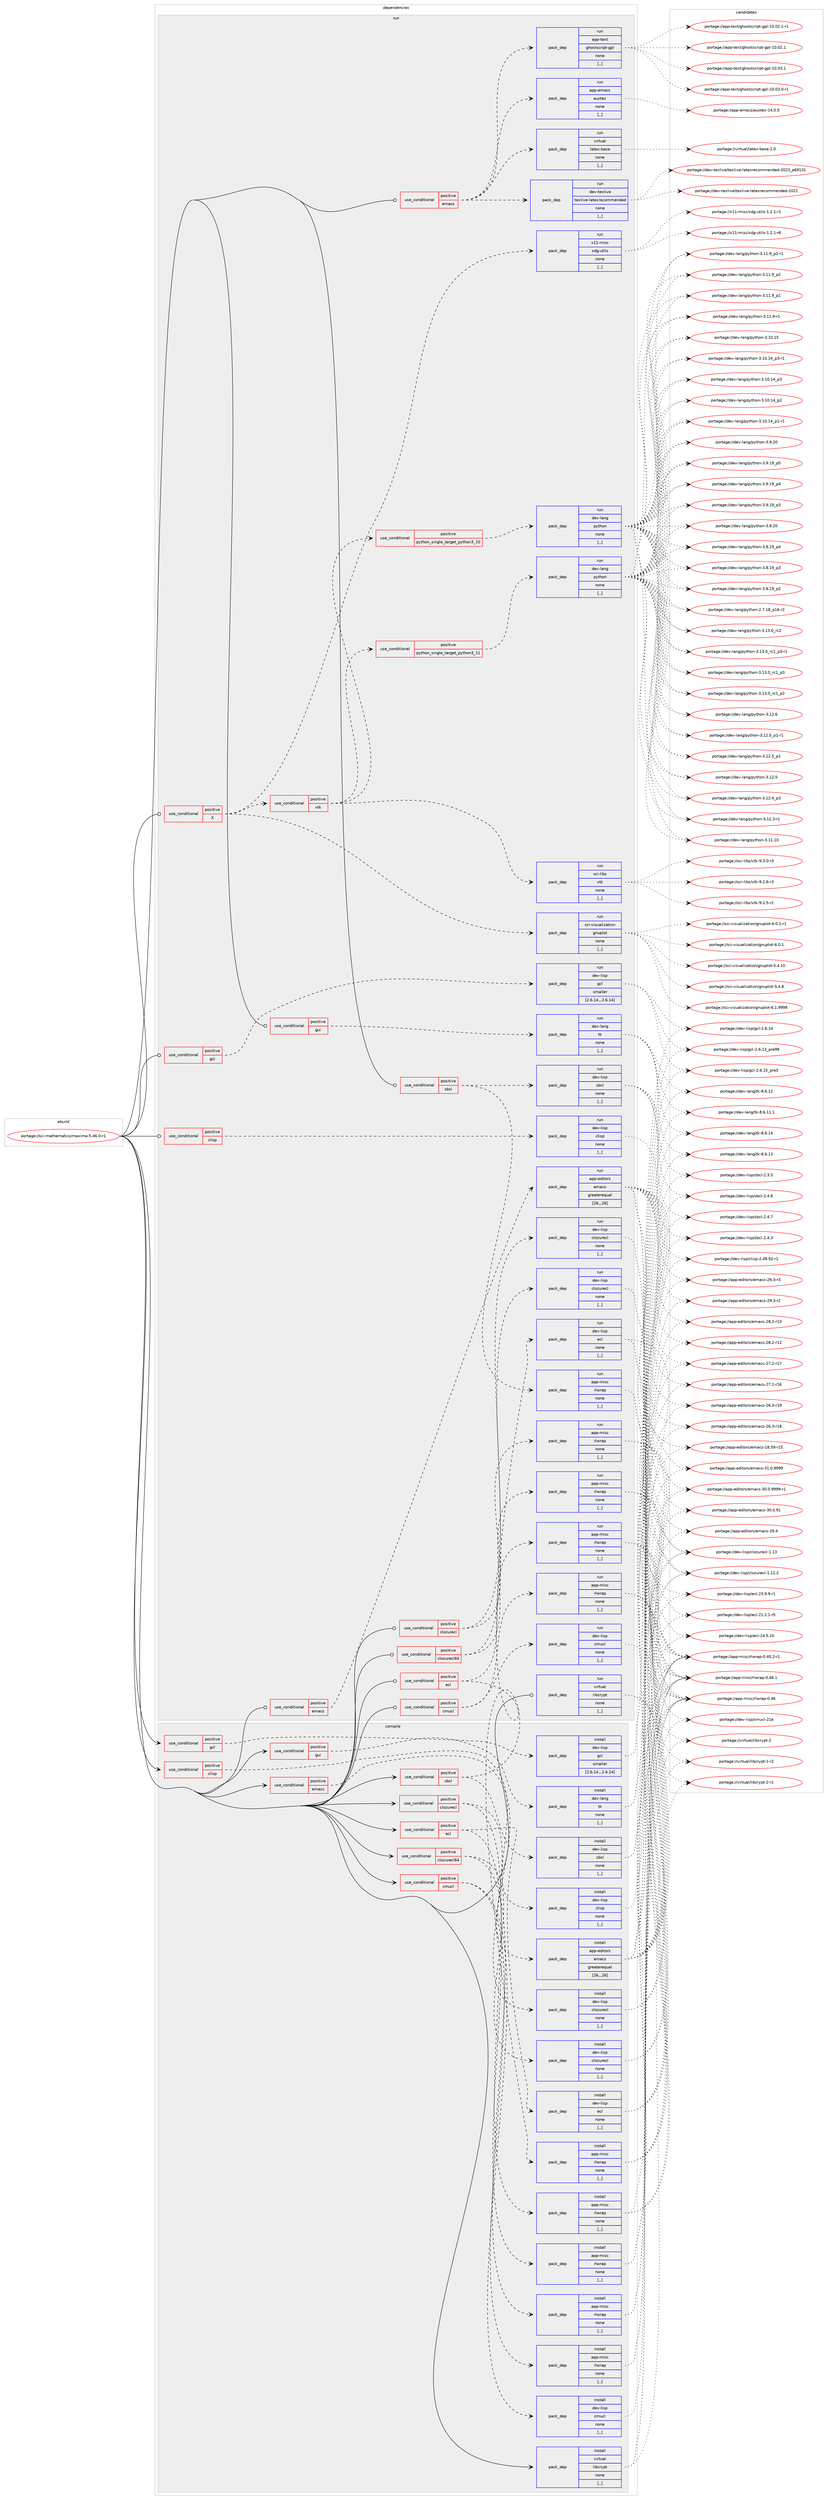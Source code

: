 digraph prolog {

# *************
# Graph options
# *************

newrank=true;
concentrate=true;
compound=true;
graph [rankdir=LR,fontname=Helvetica,fontsize=10,ranksep=1.5];#, ranksep=2.5, nodesep=0.2];
edge  [arrowhead=vee];
node  [fontname=Helvetica,fontsize=10];

# **********
# The ebuild
# **********

subgraph cluster_leftcol {
color=gray;
label=<<i>ebuild</i>>;
id [label="portage://sci-mathematics/maxima-5.46.0-r1", color=red, width=4, href="../sci-mathematics/maxima-5.46.0-r1.svg"];
}

# ****************
# The dependencies
# ****************

subgraph cluster_midcol {
color=gray;
label=<<i>dependencies</i>>;
subgraph cluster_compile {
fillcolor="#eeeeee";
style=filled;
label=<<i>compile</i>>;
subgraph cond242013 {
dependency918105 [label=<<TABLE BORDER="0" CELLBORDER="1" CELLSPACING="0" CELLPADDING="4"><TR><TD ROWSPAN="3" CELLPADDING="10">use_conditional</TD></TR><TR><TD>positive</TD></TR><TR><TD>clisp</TD></TR></TABLE>>, shape=none, color=red];
subgraph pack669462 {
dependency918106 [label=<<TABLE BORDER="0" CELLBORDER="1" CELLSPACING="0" CELLPADDING="4" WIDTH="220"><TR><TD ROWSPAN="6" CELLPADDING="30">pack_dep</TD></TR><TR><TD WIDTH="110">install</TD></TR><TR><TD>dev-lisp</TD></TR><TR><TD>clisp</TD></TR><TR><TD>none</TD></TR><TR><TD>[,,]</TD></TR></TABLE>>, shape=none, color=blue];
}
dependency918105:e -> dependency918106:w [weight=20,style="dashed",arrowhead="vee"];
}
id:e -> dependency918105:w [weight=20,style="solid",arrowhead="vee"];
subgraph cond242014 {
dependency918107 [label=<<TABLE BORDER="0" CELLBORDER="1" CELLSPACING="0" CELLPADDING="4"><TR><TD ROWSPAN="3" CELLPADDING="10">use_conditional</TD></TR><TR><TD>positive</TD></TR><TR><TD>clozurecl</TD></TR></TABLE>>, shape=none, color=red];
subgraph pack669463 {
dependency918108 [label=<<TABLE BORDER="0" CELLBORDER="1" CELLSPACING="0" CELLPADDING="4" WIDTH="220"><TR><TD ROWSPAN="6" CELLPADDING="30">pack_dep</TD></TR><TR><TD WIDTH="110">install</TD></TR><TR><TD>dev-lisp</TD></TR><TR><TD>clozurecl</TD></TR><TR><TD>none</TD></TR><TR><TD>[,,]</TD></TR></TABLE>>, shape=none, color=blue];
}
dependency918107:e -> dependency918108:w [weight=20,style="dashed",arrowhead="vee"];
subgraph pack669464 {
dependency918109 [label=<<TABLE BORDER="0" CELLBORDER="1" CELLSPACING="0" CELLPADDING="4" WIDTH="220"><TR><TD ROWSPAN="6" CELLPADDING="30">pack_dep</TD></TR><TR><TD WIDTH="110">install</TD></TR><TR><TD>app-misc</TD></TR><TR><TD>rlwrap</TD></TR><TR><TD>none</TD></TR><TR><TD>[,,]</TD></TR></TABLE>>, shape=none, color=blue];
}
dependency918107:e -> dependency918109:w [weight=20,style="dashed",arrowhead="vee"];
}
id:e -> dependency918107:w [weight=20,style="solid",arrowhead="vee"];
subgraph cond242015 {
dependency918110 [label=<<TABLE BORDER="0" CELLBORDER="1" CELLSPACING="0" CELLPADDING="4"><TR><TD ROWSPAN="3" CELLPADDING="10">use_conditional</TD></TR><TR><TD>positive</TD></TR><TR><TD>clozurecl64</TD></TR></TABLE>>, shape=none, color=red];
subgraph pack669465 {
dependency918111 [label=<<TABLE BORDER="0" CELLBORDER="1" CELLSPACING="0" CELLPADDING="4" WIDTH="220"><TR><TD ROWSPAN="6" CELLPADDING="30">pack_dep</TD></TR><TR><TD WIDTH="110">install</TD></TR><TR><TD>dev-lisp</TD></TR><TR><TD>clozurecl</TD></TR><TR><TD>none</TD></TR><TR><TD>[,,]</TD></TR></TABLE>>, shape=none, color=blue];
}
dependency918110:e -> dependency918111:w [weight=20,style="dashed",arrowhead="vee"];
subgraph pack669466 {
dependency918112 [label=<<TABLE BORDER="0" CELLBORDER="1" CELLSPACING="0" CELLPADDING="4" WIDTH="220"><TR><TD ROWSPAN="6" CELLPADDING="30">pack_dep</TD></TR><TR><TD WIDTH="110">install</TD></TR><TR><TD>app-misc</TD></TR><TR><TD>rlwrap</TD></TR><TR><TD>none</TD></TR><TR><TD>[,,]</TD></TR></TABLE>>, shape=none, color=blue];
}
dependency918110:e -> dependency918112:w [weight=20,style="dashed",arrowhead="vee"];
}
id:e -> dependency918110:w [weight=20,style="solid",arrowhead="vee"];
subgraph cond242016 {
dependency918113 [label=<<TABLE BORDER="0" CELLBORDER="1" CELLSPACING="0" CELLPADDING="4"><TR><TD ROWSPAN="3" CELLPADDING="10">use_conditional</TD></TR><TR><TD>positive</TD></TR><TR><TD>cmucl</TD></TR></TABLE>>, shape=none, color=red];
subgraph pack669467 {
dependency918114 [label=<<TABLE BORDER="0" CELLBORDER="1" CELLSPACING="0" CELLPADDING="4" WIDTH="220"><TR><TD ROWSPAN="6" CELLPADDING="30">pack_dep</TD></TR><TR><TD WIDTH="110">install</TD></TR><TR><TD>dev-lisp</TD></TR><TR><TD>cmucl</TD></TR><TR><TD>none</TD></TR><TR><TD>[,,]</TD></TR></TABLE>>, shape=none, color=blue];
}
dependency918113:e -> dependency918114:w [weight=20,style="dashed",arrowhead="vee"];
subgraph pack669468 {
dependency918115 [label=<<TABLE BORDER="0" CELLBORDER="1" CELLSPACING="0" CELLPADDING="4" WIDTH="220"><TR><TD ROWSPAN="6" CELLPADDING="30">pack_dep</TD></TR><TR><TD WIDTH="110">install</TD></TR><TR><TD>app-misc</TD></TR><TR><TD>rlwrap</TD></TR><TR><TD>none</TD></TR><TR><TD>[,,]</TD></TR></TABLE>>, shape=none, color=blue];
}
dependency918113:e -> dependency918115:w [weight=20,style="dashed",arrowhead="vee"];
}
id:e -> dependency918113:w [weight=20,style="solid",arrowhead="vee"];
subgraph cond242017 {
dependency918116 [label=<<TABLE BORDER="0" CELLBORDER="1" CELLSPACING="0" CELLPADDING="4"><TR><TD ROWSPAN="3" CELLPADDING="10">use_conditional</TD></TR><TR><TD>positive</TD></TR><TR><TD>ecl</TD></TR></TABLE>>, shape=none, color=red];
subgraph pack669469 {
dependency918117 [label=<<TABLE BORDER="0" CELLBORDER="1" CELLSPACING="0" CELLPADDING="4" WIDTH="220"><TR><TD ROWSPAN="6" CELLPADDING="30">pack_dep</TD></TR><TR><TD WIDTH="110">install</TD></TR><TR><TD>dev-lisp</TD></TR><TR><TD>ecl</TD></TR><TR><TD>none</TD></TR><TR><TD>[,,]</TD></TR></TABLE>>, shape=none, color=blue];
}
dependency918116:e -> dependency918117:w [weight=20,style="dashed",arrowhead="vee"];
subgraph pack669470 {
dependency918118 [label=<<TABLE BORDER="0" CELLBORDER="1" CELLSPACING="0" CELLPADDING="4" WIDTH="220"><TR><TD ROWSPAN="6" CELLPADDING="30">pack_dep</TD></TR><TR><TD WIDTH="110">install</TD></TR><TR><TD>app-misc</TD></TR><TR><TD>rlwrap</TD></TR><TR><TD>none</TD></TR><TR><TD>[,,]</TD></TR></TABLE>>, shape=none, color=blue];
}
dependency918116:e -> dependency918118:w [weight=20,style="dashed",arrowhead="vee"];
}
id:e -> dependency918116:w [weight=20,style="solid",arrowhead="vee"];
subgraph cond242018 {
dependency918119 [label=<<TABLE BORDER="0" CELLBORDER="1" CELLSPACING="0" CELLPADDING="4"><TR><TD ROWSPAN="3" CELLPADDING="10">use_conditional</TD></TR><TR><TD>positive</TD></TR><TR><TD>emacs</TD></TR></TABLE>>, shape=none, color=red];
subgraph pack669471 {
dependency918120 [label=<<TABLE BORDER="0" CELLBORDER="1" CELLSPACING="0" CELLPADDING="4" WIDTH="220"><TR><TD ROWSPAN="6" CELLPADDING="30">pack_dep</TD></TR><TR><TD WIDTH="110">install</TD></TR><TR><TD>app-editors</TD></TR><TR><TD>emacs</TD></TR><TR><TD>greaterequal</TD></TR><TR><TD>[26,,,26]</TD></TR></TABLE>>, shape=none, color=blue];
}
dependency918119:e -> dependency918120:w [weight=20,style="dashed",arrowhead="vee"];
}
id:e -> dependency918119:w [weight=20,style="solid",arrowhead="vee"];
subgraph cond242019 {
dependency918121 [label=<<TABLE BORDER="0" CELLBORDER="1" CELLSPACING="0" CELLPADDING="4"><TR><TD ROWSPAN="3" CELLPADDING="10">use_conditional</TD></TR><TR><TD>positive</TD></TR><TR><TD>gcl</TD></TR></TABLE>>, shape=none, color=red];
subgraph pack669472 {
dependency918122 [label=<<TABLE BORDER="0" CELLBORDER="1" CELLSPACING="0" CELLPADDING="4" WIDTH="220"><TR><TD ROWSPAN="6" CELLPADDING="30">pack_dep</TD></TR><TR><TD WIDTH="110">install</TD></TR><TR><TD>dev-lisp</TD></TR><TR><TD>gcl</TD></TR><TR><TD>smaller</TD></TR><TR><TD>[2.6.14,,,2.6.14]</TD></TR></TABLE>>, shape=none, color=blue];
}
dependency918121:e -> dependency918122:w [weight=20,style="dashed",arrowhead="vee"];
}
id:e -> dependency918121:w [weight=20,style="solid",arrowhead="vee"];
subgraph cond242020 {
dependency918123 [label=<<TABLE BORDER="0" CELLBORDER="1" CELLSPACING="0" CELLPADDING="4"><TR><TD ROWSPAN="3" CELLPADDING="10">use_conditional</TD></TR><TR><TD>positive</TD></TR><TR><TD>gui</TD></TR></TABLE>>, shape=none, color=red];
subgraph pack669473 {
dependency918124 [label=<<TABLE BORDER="0" CELLBORDER="1" CELLSPACING="0" CELLPADDING="4" WIDTH="220"><TR><TD ROWSPAN="6" CELLPADDING="30">pack_dep</TD></TR><TR><TD WIDTH="110">install</TD></TR><TR><TD>dev-lang</TD></TR><TR><TD>tk</TD></TR><TR><TD>none</TD></TR><TR><TD>[,,]</TD></TR></TABLE>>, shape=none, color=blue];
}
dependency918123:e -> dependency918124:w [weight=20,style="dashed",arrowhead="vee"];
}
id:e -> dependency918123:w [weight=20,style="solid",arrowhead="vee"];
subgraph cond242021 {
dependency918125 [label=<<TABLE BORDER="0" CELLBORDER="1" CELLSPACING="0" CELLPADDING="4"><TR><TD ROWSPAN="3" CELLPADDING="10">use_conditional</TD></TR><TR><TD>positive</TD></TR><TR><TD>sbcl</TD></TR></TABLE>>, shape=none, color=red];
subgraph pack669474 {
dependency918126 [label=<<TABLE BORDER="0" CELLBORDER="1" CELLSPACING="0" CELLPADDING="4" WIDTH="220"><TR><TD ROWSPAN="6" CELLPADDING="30">pack_dep</TD></TR><TR><TD WIDTH="110">install</TD></TR><TR><TD>dev-lisp</TD></TR><TR><TD>sbcl</TD></TR><TR><TD>none</TD></TR><TR><TD>[,,]</TD></TR></TABLE>>, shape=none, color=blue];
}
dependency918125:e -> dependency918126:w [weight=20,style="dashed",arrowhead="vee"];
subgraph pack669475 {
dependency918127 [label=<<TABLE BORDER="0" CELLBORDER="1" CELLSPACING="0" CELLPADDING="4" WIDTH="220"><TR><TD ROWSPAN="6" CELLPADDING="30">pack_dep</TD></TR><TR><TD WIDTH="110">install</TD></TR><TR><TD>app-misc</TD></TR><TR><TD>rlwrap</TD></TR><TR><TD>none</TD></TR><TR><TD>[,,]</TD></TR></TABLE>>, shape=none, color=blue];
}
dependency918125:e -> dependency918127:w [weight=20,style="dashed",arrowhead="vee"];
}
id:e -> dependency918125:w [weight=20,style="solid",arrowhead="vee"];
subgraph pack669476 {
dependency918128 [label=<<TABLE BORDER="0" CELLBORDER="1" CELLSPACING="0" CELLPADDING="4" WIDTH="220"><TR><TD ROWSPAN="6" CELLPADDING="30">pack_dep</TD></TR><TR><TD WIDTH="110">install</TD></TR><TR><TD>virtual</TD></TR><TR><TD>libcrypt</TD></TR><TR><TD>none</TD></TR><TR><TD>[,,]</TD></TR></TABLE>>, shape=none, color=blue];
}
id:e -> dependency918128:w [weight=20,style="solid",arrowhead="vee"];
}
subgraph cluster_compileandrun {
fillcolor="#eeeeee";
style=filled;
label=<<i>compile and run</i>>;
}
subgraph cluster_run {
fillcolor="#eeeeee";
style=filled;
label=<<i>run</i>>;
subgraph cond242022 {
dependency918129 [label=<<TABLE BORDER="0" CELLBORDER="1" CELLSPACING="0" CELLPADDING="4"><TR><TD ROWSPAN="3" CELLPADDING="10">use_conditional</TD></TR><TR><TD>positive</TD></TR><TR><TD>X</TD></TR></TABLE>>, shape=none, color=red];
subgraph pack669477 {
dependency918130 [label=<<TABLE BORDER="0" CELLBORDER="1" CELLSPACING="0" CELLPADDING="4" WIDTH="220"><TR><TD ROWSPAN="6" CELLPADDING="30">pack_dep</TD></TR><TR><TD WIDTH="110">run</TD></TR><TR><TD>x11-misc</TD></TR><TR><TD>xdg-utils</TD></TR><TR><TD>none</TD></TR><TR><TD>[,,]</TD></TR></TABLE>>, shape=none, color=blue];
}
dependency918129:e -> dependency918130:w [weight=20,style="dashed",arrowhead="vee"];
subgraph pack669478 {
dependency918131 [label=<<TABLE BORDER="0" CELLBORDER="1" CELLSPACING="0" CELLPADDING="4" WIDTH="220"><TR><TD ROWSPAN="6" CELLPADDING="30">pack_dep</TD></TR><TR><TD WIDTH="110">run</TD></TR><TR><TD>sci-visualization</TD></TR><TR><TD>gnuplot</TD></TR><TR><TD>none</TD></TR><TR><TD>[,,]</TD></TR></TABLE>>, shape=none, color=blue];
}
dependency918129:e -> dependency918131:w [weight=20,style="dashed",arrowhead="vee"];
subgraph cond242023 {
dependency918132 [label=<<TABLE BORDER="0" CELLBORDER="1" CELLSPACING="0" CELLPADDING="4"><TR><TD ROWSPAN="3" CELLPADDING="10">use_conditional</TD></TR><TR><TD>positive</TD></TR><TR><TD>vtk</TD></TR></TABLE>>, shape=none, color=red];
subgraph cond242024 {
dependency918133 [label=<<TABLE BORDER="0" CELLBORDER="1" CELLSPACING="0" CELLPADDING="4"><TR><TD ROWSPAN="3" CELLPADDING="10">use_conditional</TD></TR><TR><TD>positive</TD></TR><TR><TD>python_single_target_python3_10</TD></TR></TABLE>>, shape=none, color=red];
subgraph pack669479 {
dependency918134 [label=<<TABLE BORDER="0" CELLBORDER="1" CELLSPACING="0" CELLPADDING="4" WIDTH="220"><TR><TD ROWSPAN="6" CELLPADDING="30">pack_dep</TD></TR><TR><TD WIDTH="110">run</TD></TR><TR><TD>dev-lang</TD></TR><TR><TD>python</TD></TR><TR><TD>none</TD></TR><TR><TD>[,,]</TD></TR></TABLE>>, shape=none, color=blue];
}
dependency918133:e -> dependency918134:w [weight=20,style="dashed",arrowhead="vee"];
}
dependency918132:e -> dependency918133:w [weight=20,style="dashed",arrowhead="vee"];
subgraph cond242025 {
dependency918135 [label=<<TABLE BORDER="0" CELLBORDER="1" CELLSPACING="0" CELLPADDING="4"><TR><TD ROWSPAN="3" CELLPADDING="10">use_conditional</TD></TR><TR><TD>positive</TD></TR><TR><TD>python_single_target_python3_11</TD></TR></TABLE>>, shape=none, color=red];
subgraph pack669480 {
dependency918136 [label=<<TABLE BORDER="0" CELLBORDER="1" CELLSPACING="0" CELLPADDING="4" WIDTH="220"><TR><TD ROWSPAN="6" CELLPADDING="30">pack_dep</TD></TR><TR><TD WIDTH="110">run</TD></TR><TR><TD>dev-lang</TD></TR><TR><TD>python</TD></TR><TR><TD>none</TD></TR><TR><TD>[,,]</TD></TR></TABLE>>, shape=none, color=blue];
}
dependency918135:e -> dependency918136:w [weight=20,style="dashed",arrowhead="vee"];
}
dependency918132:e -> dependency918135:w [weight=20,style="dashed",arrowhead="vee"];
subgraph pack669481 {
dependency918137 [label=<<TABLE BORDER="0" CELLBORDER="1" CELLSPACING="0" CELLPADDING="4" WIDTH="220"><TR><TD ROWSPAN="6" CELLPADDING="30">pack_dep</TD></TR><TR><TD WIDTH="110">run</TD></TR><TR><TD>sci-libs</TD></TR><TR><TD>vtk</TD></TR><TR><TD>none</TD></TR><TR><TD>[,,]</TD></TR></TABLE>>, shape=none, color=blue];
}
dependency918132:e -> dependency918137:w [weight=20,style="dashed",arrowhead="vee"];
}
dependency918129:e -> dependency918132:w [weight=20,style="dashed",arrowhead="vee"];
}
id:e -> dependency918129:w [weight=20,style="solid",arrowhead="odot"];
subgraph cond242026 {
dependency918138 [label=<<TABLE BORDER="0" CELLBORDER="1" CELLSPACING="0" CELLPADDING="4"><TR><TD ROWSPAN="3" CELLPADDING="10">use_conditional</TD></TR><TR><TD>positive</TD></TR><TR><TD>clisp</TD></TR></TABLE>>, shape=none, color=red];
subgraph pack669482 {
dependency918139 [label=<<TABLE BORDER="0" CELLBORDER="1" CELLSPACING="0" CELLPADDING="4" WIDTH="220"><TR><TD ROWSPAN="6" CELLPADDING="30">pack_dep</TD></TR><TR><TD WIDTH="110">run</TD></TR><TR><TD>dev-lisp</TD></TR><TR><TD>clisp</TD></TR><TR><TD>none</TD></TR><TR><TD>[,,]</TD></TR></TABLE>>, shape=none, color=blue];
}
dependency918138:e -> dependency918139:w [weight=20,style="dashed",arrowhead="vee"];
}
id:e -> dependency918138:w [weight=20,style="solid",arrowhead="odot"];
subgraph cond242027 {
dependency918140 [label=<<TABLE BORDER="0" CELLBORDER="1" CELLSPACING="0" CELLPADDING="4"><TR><TD ROWSPAN="3" CELLPADDING="10">use_conditional</TD></TR><TR><TD>positive</TD></TR><TR><TD>clozurecl</TD></TR></TABLE>>, shape=none, color=red];
subgraph pack669483 {
dependency918141 [label=<<TABLE BORDER="0" CELLBORDER="1" CELLSPACING="0" CELLPADDING="4" WIDTH="220"><TR><TD ROWSPAN="6" CELLPADDING="30">pack_dep</TD></TR><TR><TD WIDTH="110">run</TD></TR><TR><TD>dev-lisp</TD></TR><TR><TD>clozurecl</TD></TR><TR><TD>none</TD></TR><TR><TD>[,,]</TD></TR></TABLE>>, shape=none, color=blue];
}
dependency918140:e -> dependency918141:w [weight=20,style="dashed",arrowhead="vee"];
subgraph pack669484 {
dependency918142 [label=<<TABLE BORDER="0" CELLBORDER="1" CELLSPACING="0" CELLPADDING="4" WIDTH="220"><TR><TD ROWSPAN="6" CELLPADDING="30">pack_dep</TD></TR><TR><TD WIDTH="110">run</TD></TR><TR><TD>app-misc</TD></TR><TR><TD>rlwrap</TD></TR><TR><TD>none</TD></TR><TR><TD>[,,]</TD></TR></TABLE>>, shape=none, color=blue];
}
dependency918140:e -> dependency918142:w [weight=20,style="dashed",arrowhead="vee"];
}
id:e -> dependency918140:w [weight=20,style="solid",arrowhead="odot"];
subgraph cond242028 {
dependency918143 [label=<<TABLE BORDER="0" CELLBORDER="1" CELLSPACING="0" CELLPADDING="4"><TR><TD ROWSPAN="3" CELLPADDING="10">use_conditional</TD></TR><TR><TD>positive</TD></TR><TR><TD>clozurecl64</TD></TR></TABLE>>, shape=none, color=red];
subgraph pack669485 {
dependency918144 [label=<<TABLE BORDER="0" CELLBORDER="1" CELLSPACING="0" CELLPADDING="4" WIDTH="220"><TR><TD ROWSPAN="6" CELLPADDING="30">pack_dep</TD></TR><TR><TD WIDTH="110">run</TD></TR><TR><TD>dev-lisp</TD></TR><TR><TD>clozurecl</TD></TR><TR><TD>none</TD></TR><TR><TD>[,,]</TD></TR></TABLE>>, shape=none, color=blue];
}
dependency918143:e -> dependency918144:w [weight=20,style="dashed",arrowhead="vee"];
subgraph pack669486 {
dependency918145 [label=<<TABLE BORDER="0" CELLBORDER="1" CELLSPACING="0" CELLPADDING="4" WIDTH="220"><TR><TD ROWSPAN="6" CELLPADDING="30">pack_dep</TD></TR><TR><TD WIDTH="110">run</TD></TR><TR><TD>app-misc</TD></TR><TR><TD>rlwrap</TD></TR><TR><TD>none</TD></TR><TR><TD>[,,]</TD></TR></TABLE>>, shape=none, color=blue];
}
dependency918143:e -> dependency918145:w [weight=20,style="dashed",arrowhead="vee"];
}
id:e -> dependency918143:w [weight=20,style="solid",arrowhead="odot"];
subgraph cond242029 {
dependency918146 [label=<<TABLE BORDER="0" CELLBORDER="1" CELLSPACING="0" CELLPADDING="4"><TR><TD ROWSPAN="3" CELLPADDING="10">use_conditional</TD></TR><TR><TD>positive</TD></TR><TR><TD>cmucl</TD></TR></TABLE>>, shape=none, color=red];
subgraph pack669487 {
dependency918147 [label=<<TABLE BORDER="0" CELLBORDER="1" CELLSPACING="0" CELLPADDING="4" WIDTH="220"><TR><TD ROWSPAN="6" CELLPADDING="30">pack_dep</TD></TR><TR><TD WIDTH="110">run</TD></TR><TR><TD>dev-lisp</TD></TR><TR><TD>cmucl</TD></TR><TR><TD>none</TD></TR><TR><TD>[,,]</TD></TR></TABLE>>, shape=none, color=blue];
}
dependency918146:e -> dependency918147:w [weight=20,style="dashed",arrowhead="vee"];
subgraph pack669488 {
dependency918148 [label=<<TABLE BORDER="0" CELLBORDER="1" CELLSPACING="0" CELLPADDING="4" WIDTH="220"><TR><TD ROWSPAN="6" CELLPADDING="30">pack_dep</TD></TR><TR><TD WIDTH="110">run</TD></TR><TR><TD>app-misc</TD></TR><TR><TD>rlwrap</TD></TR><TR><TD>none</TD></TR><TR><TD>[,,]</TD></TR></TABLE>>, shape=none, color=blue];
}
dependency918146:e -> dependency918148:w [weight=20,style="dashed",arrowhead="vee"];
}
id:e -> dependency918146:w [weight=20,style="solid",arrowhead="odot"];
subgraph cond242030 {
dependency918149 [label=<<TABLE BORDER="0" CELLBORDER="1" CELLSPACING="0" CELLPADDING="4"><TR><TD ROWSPAN="3" CELLPADDING="10">use_conditional</TD></TR><TR><TD>positive</TD></TR><TR><TD>ecl</TD></TR></TABLE>>, shape=none, color=red];
subgraph pack669489 {
dependency918150 [label=<<TABLE BORDER="0" CELLBORDER="1" CELLSPACING="0" CELLPADDING="4" WIDTH="220"><TR><TD ROWSPAN="6" CELLPADDING="30">pack_dep</TD></TR><TR><TD WIDTH="110">run</TD></TR><TR><TD>dev-lisp</TD></TR><TR><TD>ecl</TD></TR><TR><TD>none</TD></TR><TR><TD>[,,]</TD></TR></TABLE>>, shape=none, color=blue];
}
dependency918149:e -> dependency918150:w [weight=20,style="dashed",arrowhead="vee"];
subgraph pack669490 {
dependency918151 [label=<<TABLE BORDER="0" CELLBORDER="1" CELLSPACING="0" CELLPADDING="4" WIDTH="220"><TR><TD ROWSPAN="6" CELLPADDING="30">pack_dep</TD></TR><TR><TD WIDTH="110">run</TD></TR><TR><TD>app-misc</TD></TR><TR><TD>rlwrap</TD></TR><TR><TD>none</TD></TR><TR><TD>[,,]</TD></TR></TABLE>>, shape=none, color=blue];
}
dependency918149:e -> dependency918151:w [weight=20,style="dashed",arrowhead="vee"];
}
id:e -> dependency918149:w [weight=20,style="solid",arrowhead="odot"];
subgraph cond242031 {
dependency918152 [label=<<TABLE BORDER="0" CELLBORDER="1" CELLSPACING="0" CELLPADDING="4"><TR><TD ROWSPAN="3" CELLPADDING="10">use_conditional</TD></TR><TR><TD>positive</TD></TR><TR><TD>emacs</TD></TR></TABLE>>, shape=none, color=red];
subgraph pack669491 {
dependency918153 [label=<<TABLE BORDER="0" CELLBORDER="1" CELLSPACING="0" CELLPADDING="4" WIDTH="220"><TR><TD ROWSPAN="6" CELLPADDING="30">pack_dep</TD></TR><TR><TD WIDTH="110">run</TD></TR><TR><TD>app-editors</TD></TR><TR><TD>emacs</TD></TR><TR><TD>greaterequal</TD></TR><TR><TD>[26,,,26]</TD></TR></TABLE>>, shape=none, color=blue];
}
dependency918152:e -> dependency918153:w [weight=20,style="dashed",arrowhead="vee"];
}
id:e -> dependency918152:w [weight=20,style="solid",arrowhead="odot"];
subgraph cond242032 {
dependency918154 [label=<<TABLE BORDER="0" CELLBORDER="1" CELLSPACING="0" CELLPADDING="4"><TR><TD ROWSPAN="3" CELLPADDING="10">use_conditional</TD></TR><TR><TD>positive</TD></TR><TR><TD>emacs</TD></TR></TABLE>>, shape=none, color=red];
subgraph pack669492 {
dependency918155 [label=<<TABLE BORDER="0" CELLBORDER="1" CELLSPACING="0" CELLPADDING="4" WIDTH="220"><TR><TD ROWSPAN="6" CELLPADDING="30">pack_dep</TD></TR><TR><TD WIDTH="110">run</TD></TR><TR><TD>virtual</TD></TR><TR><TD>latex-base</TD></TR><TR><TD>none</TD></TR><TR><TD>[,,]</TD></TR></TABLE>>, shape=none, color=blue];
}
dependency918154:e -> dependency918155:w [weight=20,style="dashed",arrowhead="vee"];
subgraph pack669493 {
dependency918156 [label=<<TABLE BORDER="0" CELLBORDER="1" CELLSPACING="0" CELLPADDING="4" WIDTH="220"><TR><TD ROWSPAN="6" CELLPADDING="30">pack_dep</TD></TR><TR><TD WIDTH="110">run</TD></TR><TR><TD>app-emacs</TD></TR><TR><TD>auctex</TD></TR><TR><TD>none</TD></TR><TR><TD>[,,]</TD></TR></TABLE>>, shape=none, color=blue];
}
dependency918154:e -> dependency918156:w [weight=20,style="dashed",arrowhead="vee"];
subgraph pack669494 {
dependency918157 [label=<<TABLE BORDER="0" CELLBORDER="1" CELLSPACING="0" CELLPADDING="4" WIDTH="220"><TR><TD ROWSPAN="6" CELLPADDING="30">pack_dep</TD></TR><TR><TD WIDTH="110">run</TD></TR><TR><TD>app-text</TD></TR><TR><TD>ghostscript-gpl</TD></TR><TR><TD>none</TD></TR><TR><TD>[,,]</TD></TR></TABLE>>, shape=none, color=blue];
}
dependency918154:e -> dependency918157:w [weight=20,style="dashed",arrowhead="vee"];
subgraph pack669495 {
dependency918158 [label=<<TABLE BORDER="0" CELLBORDER="1" CELLSPACING="0" CELLPADDING="4" WIDTH="220"><TR><TD ROWSPAN="6" CELLPADDING="30">pack_dep</TD></TR><TR><TD WIDTH="110">run</TD></TR><TR><TD>dev-texlive</TD></TR><TR><TD>texlive-latexrecommended</TD></TR><TR><TD>none</TD></TR><TR><TD>[,,]</TD></TR></TABLE>>, shape=none, color=blue];
}
dependency918154:e -> dependency918158:w [weight=20,style="dashed",arrowhead="vee"];
}
id:e -> dependency918154:w [weight=20,style="solid",arrowhead="odot"];
subgraph cond242033 {
dependency918159 [label=<<TABLE BORDER="0" CELLBORDER="1" CELLSPACING="0" CELLPADDING="4"><TR><TD ROWSPAN="3" CELLPADDING="10">use_conditional</TD></TR><TR><TD>positive</TD></TR><TR><TD>gcl</TD></TR></TABLE>>, shape=none, color=red];
subgraph pack669496 {
dependency918160 [label=<<TABLE BORDER="0" CELLBORDER="1" CELLSPACING="0" CELLPADDING="4" WIDTH="220"><TR><TD ROWSPAN="6" CELLPADDING="30">pack_dep</TD></TR><TR><TD WIDTH="110">run</TD></TR><TR><TD>dev-lisp</TD></TR><TR><TD>gcl</TD></TR><TR><TD>smaller</TD></TR><TR><TD>[2.6.14,,,2.6.14]</TD></TR></TABLE>>, shape=none, color=blue];
}
dependency918159:e -> dependency918160:w [weight=20,style="dashed",arrowhead="vee"];
}
id:e -> dependency918159:w [weight=20,style="solid",arrowhead="odot"];
subgraph cond242034 {
dependency918161 [label=<<TABLE BORDER="0" CELLBORDER="1" CELLSPACING="0" CELLPADDING="4"><TR><TD ROWSPAN="3" CELLPADDING="10">use_conditional</TD></TR><TR><TD>positive</TD></TR><TR><TD>gui</TD></TR></TABLE>>, shape=none, color=red];
subgraph pack669497 {
dependency918162 [label=<<TABLE BORDER="0" CELLBORDER="1" CELLSPACING="0" CELLPADDING="4" WIDTH="220"><TR><TD ROWSPAN="6" CELLPADDING="30">pack_dep</TD></TR><TR><TD WIDTH="110">run</TD></TR><TR><TD>dev-lang</TD></TR><TR><TD>tk</TD></TR><TR><TD>none</TD></TR><TR><TD>[,,]</TD></TR></TABLE>>, shape=none, color=blue];
}
dependency918161:e -> dependency918162:w [weight=20,style="dashed",arrowhead="vee"];
}
id:e -> dependency918161:w [weight=20,style="solid",arrowhead="odot"];
subgraph cond242035 {
dependency918163 [label=<<TABLE BORDER="0" CELLBORDER="1" CELLSPACING="0" CELLPADDING="4"><TR><TD ROWSPAN="3" CELLPADDING="10">use_conditional</TD></TR><TR><TD>positive</TD></TR><TR><TD>sbcl</TD></TR></TABLE>>, shape=none, color=red];
subgraph pack669498 {
dependency918164 [label=<<TABLE BORDER="0" CELLBORDER="1" CELLSPACING="0" CELLPADDING="4" WIDTH="220"><TR><TD ROWSPAN="6" CELLPADDING="30">pack_dep</TD></TR><TR><TD WIDTH="110">run</TD></TR><TR><TD>dev-lisp</TD></TR><TR><TD>sbcl</TD></TR><TR><TD>none</TD></TR><TR><TD>[,,]</TD></TR></TABLE>>, shape=none, color=blue];
}
dependency918163:e -> dependency918164:w [weight=20,style="dashed",arrowhead="vee"];
subgraph pack669499 {
dependency918165 [label=<<TABLE BORDER="0" CELLBORDER="1" CELLSPACING="0" CELLPADDING="4" WIDTH="220"><TR><TD ROWSPAN="6" CELLPADDING="30">pack_dep</TD></TR><TR><TD WIDTH="110">run</TD></TR><TR><TD>app-misc</TD></TR><TR><TD>rlwrap</TD></TR><TR><TD>none</TD></TR><TR><TD>[,,]</TD></TR></TABLE>>, shape=none, color=blue];
}
dependency918163:e -> dependency918165:w [weight=20,style="dashed",arrowhead="vee"];
}
id:e -> dependency918163:w [weight=20,style="solid",arrowhead="odot"];
subgraph pack669500 {
dependency918166 [label=<<TABLE BORDER="0" CELLBORDER="1" CELLSPACING="0" CELLPADDING="4" WIDTH="220"><TR><TD ROWSPAN="6" CELLPADDING="30">pack_dep</TD></TR><TR><TD WIDTH="110">run</TD></TR><TR><TD>virtual</TD></TR><TR><TD>libcrypt</TD></TR><TR><TD>none</TD></TR><TR><TD>[,,]</TD></TR></TABLE>>, shape=none, color=blue];
}
id:e -> dependency918166:w [weight=20,style="solid",arrowhead="odot"];
}
}

# **************
# The candidates
# **************

subgraph cluster_choices {
rank=same;
color=gray;
label=<<i>candidates</i>>;

subgraph choice669462 {
color=black;
nodesep=1;
choice10010111845108105115112479910810511511245504652574657504511449 [label="portage://dev-lisp/clisp-2.49.92-r1", color=red, width=4,href="../dev-lisp/clisp-2.49.92-r1.svg"];
dependency918106:e -> choice10010111845108105115112479910810511511245504652574657504511449:w [style=dotted,weight="100"];
}
subgraph choice669463 {
color=black;
nodesep=1;
choice100101118451081051151124799108111122117114101991084549464951 [label="portage://dev-lisp/clozurecl-1.13", color=red, width=4,href="../dev-lisp/clozurecl-1.13.svg"];
choice1001011184510810511511247991081111221171141019910845494649504650 [label="portage://dev-lisp/clozurecl-1.12.2", color=red, width=4,href="../dev-lisp/clozurecl-1.12.2.svg"];
dependency918108:e -> choice100101118451081051151124799108111122117114101991084549464951:w [style=dotted,weight="100"];
dependency918108:e -> choice1001011184510810511511247991081111221171141019910845494649504650:w [style=dotted,weight="100"];
}
subgraph choice669464 {
color=black;
nodesep=1;
choice971121124510910511599471141081191149711245484652544649 [label="portage://app-misc/rlwrap-0.46.1", color=red, width=4,href="../app-misc/rlwrap-0.46.1.svg"];
choice97112112451091051159947114108119114971124548465254 [label="portage://app-misc/rlwrap-0.46", color=red, width=4,href="../app-misc/rlwrap-0.46.svg"];
choice9711211245109105115994711410811911497112454846525346504511449 [label="portage://app-misc/rlwrap-0.45.2-r1", color=red, width=4,href="../app-misc/rlwrap-0.45.2-r1.svg"];
dependency918109:e -> choice971121124510910511599471141081191149711245484652544649:w [style=dotted,weight="100"];
dependency918109:e -> choice97112112451091051159947114108119114971124548465254:w [style=dotted,weight="100"];
dependency918109:e -> choice9711211245109105115994711410811911497112454846525346504511449:w [style=dotted,weight="100"];
}
subgraph choice669465 {
color=black;
nodesep=1;
choice100101118451081051151124799108111122117114101991084549464951 [label="portage://dev-lisp/clozurecl-1.13", color=red, width=4,href="../dev-lisp/clozurecl-1.13.svg"];
choice1001011184510810511511247991081111221171141019910845494649504650 [label="portage://dev-lisp/clozurecl-1.12.2", color=red, width=4,href="../dev-lisp/clozurecl-1.12.2.svg"];
dependency918111:e -> choice100101118451081051151124799108111122117114101991084549464951:w [style=dotted,weight="100"];
dependency918111:e -> choice1001011184510810511511247991081111221171141019910845494649504650:w [style=dotted,weight="100"];
}
subgraph choice669466 {
color=black;
nodesep=1;
choice971121124510910511599471141081191149711245484652544649 [label="portage://app-misc/rlwrap-0.46.1", color=red, width=4,href="../app-misc/rlwrap-0.46.1.svg"];
choice97112112451091051159947114108119114971124548465254 [label="portage://app-misc/rlwrap-0.46", color=red, width=4,href="../app-misc/rlwrap-0.46.svg"];
choice9711211245109105115994711410811911497112454846525346504511449 [label="portage://app-misc/rlwrap-0.45.2-r1", color=red, width=4,href="../app-misc/rlwrap-0.45.2-r1.svg"];
dependency918112:e -> choice971121124510910511599471141081191149711245484652544649:w [style=dotted,weight="100"];
dependency918112:e -> choice97112112451091051159947114108119114971124548465254:w [style=dotted,weight="100"];
dependency918112:e -> choice9711211245109105115994711410811911497112454846525346504511449:w [style=dotted,weight="100"];
}
subgraph choice669467 {
color=black;
nodesep=1;
choice10010111845108105115112479910911799108455049101 [label="portage://dev-lisp/cmucl-21e", color=red, width=4,href="../dev-lisp/cmucl-21e.svg"];
dependency918114:e -> choice10010111845108105115112479910911799108455049101:w [style=dotted,weight="100"];
}
subgraph choice669468 {
color=black;
nodesep=1;
choice971121124510910511599471141081191149711245484652544649 [label="portage://app-misc/rlwrap-0.46.1", color=red, width=4,href="../app-misc/rlwrap-0.46.1.svg"];
choice97112112451091051159947114108119114971124548465254 [label="portage://app-misc/rlwrap-0.46", color=red, width=4,href="../app-misc/rlwrap-0.46.svg"];
choice9711211245109105115994711410811911497112454846525346504511449 [label="portage://app-misc/rlwrap-0.45.2-r1", color=red, width=4,href="../app-misc/rlwrap-0.45.2-r1.svg"];
dependency918115:e -> choice971121124510910511599471141081191149711245484652544649:w [style=dotted,weight="100"];
dependency918115:e -> choice97112112451091051159947114108119114971124548465254:w [style=dotted,weight="100"];
dependency918115:e -> choice9711211245109105115994711410811911497112454846525346504511449:w [style=dotted,weight="100"];
}
subgraph choice669469 {
color=black;
nodesep=1;
choice1001011184510810511511247101991084550524653464948 [label="portage://dev-lisp/ecl-24.5.10", color=red, width=4,href="../dev-lisp/ecl-24.5.10.svg"];
choice100101118451081051151124710199108455051465746574511449 [label="portage://dev-lisp/ecl-23.9.9-r1", color=red, width=4,href="../dev-lisp/ecl-23.9.9-r1.svg"];
choice100101118451081051151124710199108455049465046494511453 [label="portage://dev-lisp/ecl-21.2.1-r5", color=red, width=4,href="../dev-lisp/ecl-21.2.1-r5.svg"];
dependency918117:e -> choice1001011184510810511511247101991084550524653464948:w [style=dotted,weight="100"];
dependency918117:e -> choice100101118451081051151124710199108455051465746574511449:w [style=dotted,weight="100"];
dependency918117:e -> choice100101118451081051151124710199108455049465046494511453:w [style=dotted,weight="100"];
}
subgraph choice669470 {
color=black;
nodesep=1;
choice971121124510910511599471141081191149711245484652544649 [label="portage://app-misc/rlwrap-0.46.1", color=red, width=4,href="../app-misc/rlwrap-0.46.1.svg"];
choice97112112451091051159947114108119114971124548465254 [label="portage://app-misc/rlwrap-0.46", color=red, width=4,href="../app-misc/rlwrap-0.46.svg"];
choice9711211245109105115994711410811911497112454846525346504511449 [label="portage://app-misc/rlwrap-0.45.2-r1", color=red, width=4,href="../app-misc/rlwrap-0.45.2-r1.svg"];
dependency918118:e -> choice971121124510910511599471141081191149711245484652544649:w [style=dotted,weight="100"];
dependency918118:e -> choice97112112451091051159947114108119114971124548465254:w [style=dotted,weight="100"];
dependency918118:e -> choice9711211245109105115994711410811911497112454846525346504511449:w [style=dotted,weight="100"];
}
subgraph choice669471 {
color=black;
nodesep=1;
choice971121124510110010511611111411547101109979911545514946484657575757 [label="portage://app-editors/emacs-31.0.9999", color=red, width=4,href="../app-editors/emacs-31.0.9999.svg"];
choice9711211245101100105116111114115471011099799115455148464846575757574511449 [label="portage://app-editors/emacs-30.0.9999-r1", color=red, width=4,href="../app-editors/emacs-30.0.9999-r1.svg"];
choice97112112451011001051161111141154710110997991154551484648465749 [label="portage://app-editors/emacs-30.0.91", color=red, width=4,href="../app-editors/emacs-30.0.91.svg"];
choice97112112451011001051161111141154710110997991154550574652 [label="portage://app-editors/emacs-29.4", color=red, width=4,href="../app-editors/emacs-29.4.svg"];
choice971121124510110010511611111411547101109979911545505746514511451 [label="portage://app-editors/emacs-29.3-r3", color=red, width=4,href="../app-editors/emacs-29.3-r3.svg"];
choice971121124510110010511611111411547101109979911545505746514511450 [label="portage://app-editors/emacs-29.3-r2", color=red, width=4,href="../app-editors/emacs-29.3-r2.svg"];
choice97112112451011001051161111141154710110997991154550564650451144951 [label="portage://app-editors/emacs-28.2-r13", color=red, width=4,href="../app-editors/emacs-28.2-r13.svg"];
choice97112112451011001051161111141154710110997991154550564650451144950 [label="portage://app-editors/emacs-28.2-r12", color=red, width=4,href="../app-editors/emacs-28.2-r12.svg"];
choice97112112451011001051161111141154710110997991154550554650451144955 [label="portage://app-editors/emacs-27.2-r17", color=red, width=4,href="../app-editors/emacs-27.2-r17.svg"];
choice97112112451011001051161111141154710110997991154550554650451144954 [label="portage://app-editors/emacs-27.2-r16", color=red, width=4,href="../app-editors/emacs-27.2-r16.svg"];
choice97112112451011001051161111141154710110997991154550544651451144957 [label="portage://app-editors/emacs-26.3-r19", color=red, width=4,href="../app-editors/emacs-26.3-r19.svg"];
choice97112112451011001051161111141154710110997991154550544651451144956 [label="portage://app-editors/emacs-26.3-r18", color=red, width=4,href="../app-editors/emacs-26.3-r18.svg"];
choice9711211245101100105116111114115471011099799115454956465357451144953 [label="portage://app-editors/emacs-18.59-r15", color=red, width=4,href="../app-editors/emacs-18.59-r15.svg"];
dependency918120:e -> choice971121124510110010511611111411547101109979911545514946484657575757:w [style=dotted,weight="100"];
dependency918120:e -> choice9711211245101100105116111114115471011099799115455148464846575757574511449:w [style=dotted,weight="100"];
dependency918120:e -> choice97112112451011001051161111141154710110997991154551484648465749:w [style=dotted,weight="100"];
dependency918120:e -> choice97112112451011001051161111141154710110997991154550574652:w [style=dotted,weight="100"];
dependency918120:e -> choice971121124510110010511611111411547101109979911545505746514511451:w [style=dotted,weight="100"];
dependency918120:e -> choice971121124510110010511611111411547101109979911545505746514511450:w [style=dotted,weight="100"];
dependency918120:e -> choice97112112451011001051161111141154710110997991154550564650451144951:w [style=dotted,weight="100"];
dependency918120:e -> choice97112112451011001051161111141154710110997991154550564650451144950:w [style=dotted,weight="100"];
dependency918120:e -> choice97112112451011001051161111141154710110997991154550554650451144955:w [style=dotted,weight="100"];
dependency918120:e -> choice97112112451011001051161111141154710110997991154550554650451144954:w [style=dotted,weight="100"];
dependency918120:e -> choice97112112451011001051161111141154710110997991154550544651451144957:w [style=dotted,weight="100"];
dependency918120:e -> choice97112112451011001051161111141154710110997991154550544651451144956:w [style=dotted,weight="100"];
dependency918120:e -> choice9711211245101100105116111114115471011099799115454956465357451144953:w [style=dotted,weight="100"];
}
subgraph choice669472 {
color=black;
nodesep=1;
choice100101118451081051151124710399108455046544649539511211410151 [label="portage://dev-lisp/gcl-2.6.15_pre3", color=red, width=4,href="../dev-lisp/gcl-2.6.15_pre3.svg"];
choice10010111845108105115112471039910845504654464952 [label="portage://dev-lisp/gcl-2.6.14", color=red, width=4,href="../dev-lisp/gcl-2.6.14.svg"];
choice10010111845108105115112471039910845504654464951951121141015757 [label="portage://dev-lisp/gcl-2.6.13_pre99", color=red, width=4,href="../dev-lisp/gcl-2.6.13_pre99.svg"];
dependency918122:e -> choice100101118451081051151124710399108455046544649539511211410151:w [style=dotted,weight="100"];
dependency918122:e -> choice10010111845108105115112471039910845504654464952:w [style=dotted,weight="100"];
dependency918122:e -> choice10010111845108105115112471039910845504654464951951121141015757:w [style=dotted,weight="100"];
}
subgraph choice669473 {
color=black;
nodesep=1;
choice10010111845108971101034711610745564654464952 [label="portage://dev-lang/tk-8.6.14", color=red, width=4,href="../dev-lang/tk-8.6.14.svg"];
choice10010111845108971101034711610745564654464951 [label="portage://dev-lang/tk-8.6.13", color=red, width=4,href="../dev-lang/tk-8.6.13.svg"];
choice10010111845108971101034711610745564654464950 [label="portage://dev-lang/tk-8.6.12", color=red, width=4,href="../dev-lang/tk-8.6.12.svg"];
choice100101118451089711010347116107455646544649494649 [label="portage://dev-lang/tk-8.6.11.1", color=red, width=4,href="../dev-lang/tk-8.6.11.1.svg"];
dependency918124:e -> choice10010111845108971101034711610745564654464952:w [style=dotted,weight="100"];
dependency918124:e -> choice10010111845108971101034711610745564654464951:w [style=dotted,weight="100"];
dependency918124:e -> choice10010111845108971101034711610745564654464950:w [style=dotted,weight="100"];
dependency918124:e -> choice100101118451089711010347116107455646544649494649:w [style=dotted,weight="100"];
}
subgraph choice669474 {
color=black;
nodesep=1;
choice10010111845108105115112471159899108455046524656 [label="portage://dev-lisp/sbcl-2.4.8", color=red, width=4,href="../dev-lisp/sbcl-2.4.8.svg"];
choice10010111845108105115112471159899108455046524655 [label="portage://dev-lisp/sbcl-2.4.7", color=red, width=4,href="../dev-lisp/sbcl-2.4.7.svg"];
choice10010111845108105115112471159899108455046524651 [label="portage://dev-lisp/sbcl-2.4.3", color=red, width=4,href="../dev-lisp/sbcl-2.4.3.svg"];
choice10010111845108105115112471159899108455046514653 [label="portage://dev-lisp/sbcl-2.3.5", color=red, width=4,href="../dev-lisp/sbcl-2.3.5.svg"];
dependency918126:e -> choice10010111845108105115112471159899108455046524656:w [style=dotted,weight="100"];
dependency918126:e -> choice10010111845108105115112471159899108455046524655:w [style=dotted,weight="100"];
dependency918126:e -> choice10010111845108105115112471159899108455046524651:w [style=dotted,weight="100"];
dependency918126:e -> choice10010111845108105115112471159899108455046514653:w [style=dotted,weight="100"];
}
subgraph choice669475 {
color=black;
nodesep=1;
choice971121124510910511599471141081191149711245484652544649 [label="portage://app-misc/rlwrap-0.46.1", color=red, width=4,href="../app-misc/rlwrap-0.46.1.svg"];
choice97112112451091051159947114108119114971124548465254 [label="portage://app-misc/rlwrap-0.46", color=red, width=4,href="../app-misc/rlwrap-0.46.svg"];
choice9711211245109105115994711410811911497112454846525346504511449 [label="portage://app-misc/rlwrap-0.45.2-r1", color=red, width=4,href="../app-misc/rlwrap-0.45.2-r1.svg"];
dependency918127:e -> choice971121124510910511599471141081191149711245484652544649:w [style=dotted,weight="100"];
dependency918127:e -> choice97112112451091051159947114108119114971124548465254:w [style=dotted,weight="100"];
dependency918127:e -> choice9711211245109105115994711410811911497112454846525346504511449:w [style=dotted,weight="100"];
}
subgraph choice669476 {
color=black;
nodesep=1;
choice1181051141161179710847108105989911412111211645504511449 [label="portage://virtual/libcrypt-2-r1", color=red, width=4,href="../virtual/libcrypt-2-r1.svg"];
choice118105114116117971084710810598991141211121164550 [label="portage://virtual/libcrypt-2", color=red, width=4,href="../virtual/libcrypt-2.svg"];
choice1181051141161179710847108105989911412111211645494511450 [label="portage://virtual/libcrypt-1-r2", color=red, width=4,href="../virtual/libcrypt-1-r2.svg"];
dependency918128:e -> choice1181051141161179710847108105989911412111211645504511449:w [style=dotted,weight="100"];
dependency918128:e -> choice118105114116117971084710810598991141211121164550:w [style=dotted,weight="100"];
dependency918128:e -> choice1181051141161179710847108105989911412111211645494511450:w [style=dotted,weight="100"];
}
subgraph choice669477 {
color=black;
nodesep=1;
choice1204949451091051159947120100103451171161051081154549465046494511454 [label="portage://x11-misc/xdg-utils-1.2.1-r6", color=red, width=4,href="../x11-misc/xdg-utils-1.2.1-r6.svg"];
choice1204949451091051159947120100103451171161051081154549465046494511449 [label="portage://x11-misc/xdg-utils-1.2.1-r1", color=red, width=4,href="../x11-misc/xdg-utils-1.2.1-r1.svg"];
dependency918130:e -> choice1204949451091051159947120100103451171161051081154549465046494511454:w [style=dotted,weight="100"];
dependency918130:e -> choice1204949451091051159947120100103451171161051081154549465046494511449:w [style=dotted,weight="100"];
}
subgraph choice669478 {
color=black;
nodesep=1;
choice1159910545118105115117971081051229711610511111047103110117112108111116455446494657575757 [label="portage://sci-visualization/gnuplot-6.1.9999", color=red, width=4,href="../sci-visualization/gnuplot-6.1.9999.svg"];
choice11599105451181051151179710810512297116105111110471031101171121081111164554464846494511449 [label="portage://sci-visualization/gnuplot-6.0.1-r1", color=red, width=4,href="../sci-visualization/gnuplot-6.0.1-r1.svg"];
choice1159910545118105115117971081051229711610511111047103110117112108111116455446484649 [label="portage://sci-visualization/gnuplot-6.0.1", color=red, width=4,href="../sci-visualization/gnuplot-6.0.1.svg"];
choice115991054511810511511797108105122971161051111104710311011711210811111645534652464948 [label="portage://sci-visualization/gnuplot-5.4.10", color=red, width=4,href="../sci-visualization/gnuplot-5.4.10.svg"];
choice1159910545118105115117971081051229711610511111047103110117112108111116455346524656 [label="portage://sci-visualization/gnuplot-5.4.8", color=red, width=4,href="../sci-visualization/gnuplot-5.4.8.svg"];
dependency918131:e -> choice1159910545118105115117971081051229711610511111047103110117112108111116455446494657575757:w [style=dotted,weight="100"];
dependency918131:e -> choice11599105451181051151179710810512297116105111110471031101171121081111164554464846494511449:w [style=dotted,weight="100"];
dependency918131:e -> choice1159910545118105115117971081051229711610511111047103110117112108111116455446484649:w [style=dotted,weight="100"];
dependency918131:e -> choice115991054511810511511797108105122971161051111104710311011711210811111645534652464948:w [style=dotted,weight="100"];
dependency918131:e -> choice1159910545118105115117971081051229711610511111047103110117112108111116455346524656:w [style=dotted,weight="100"];
}
subgraph choice669479 {
color=black;
nodesep=1;
choice10010111845108971101034711212111610411111045514649514648951149950 [label="portage://dev-lang/python-3.13.0_rc2", color=red, width=4,href="../dev-lang/python-3.13.0_rc2.svg"];
choice1001011184510897110103471121211161041111104551464951464895114994995112514511449 [label="portage://dev-lang/python-3.13.0_rc1_p3-r1", color=red, width=4,href="../dev-lang/python-3.13.0_rc1_p3-r1.svg"];
choice100101118451089711010347112121116104111110455146495146489511499499511251 [label="portage://dev-lang/python-3.13.0_rc1_p3", color=red, width=4,href="../dev-lang/python-3.13.0_rc1_p3.svg"];
choice100101118451089711010347112121116104111110455146495146489511499499511250 [label="portage://dev-lang/python-3.13.0_rc1_p2", color=red, width=4,href="../dev-lang/python-3.13.0_rc1_p2.svg"];
choice10010111845108971101034711212111610411111045514649504654 [label="portage://dev-lang/python-3.12.6", color=red, width=4,href="../dev-lang/python-3.12.6.svg"];
choice1001011184510897110103471121211161041111104551464950465395112494511449 [label="portage://dev-lang/python-3.12.5_p1-r1", color=red, width=4,href="../dev-lang/python-3.12.5_p1-r1.svg"];
choice100101118451089711010347112121116104111110455146495046539511249 [label="portage://dev-lang/python-3.12.5_p1", color=red, width=4,href="../dev-lang/python-3.12.5_p1.svg"];
choice10010111845108971101034711212111610411111045514649504653 [label="portage://dev-lang/python-3.12.5", color=red, width=4,href="../dev-lang/python-3.12.5.svg"];
choice100101118451089711010347112121116104111110455146495046529511251 [label="portage://dev-lang/python-3.12.4_p3", color=red, width=4,href="../dev-lang/python-3.12.4_p3.svg"];
choice100101118451089711010347112121116104111110455146495046514511449 [label="portage://dev-lang/python-3.12.3-r1", color=red, width=4,href="../dev-lang/python-3.12.3-r1.svg"];
choice1001011184510897110103471121211161041111104551464949464948 [label="portage://dev-lang/python-3.11.10", color=red, width=4,href="../dev-lang/python-3.11.10.svg"];
choice1001011184510897110103471121211161041111104551464949465795112504511449 [label="portage://dev-lang/python-3.11.9_p2-r1", color=red, width=4,href="../dev-lang/python-3.11.9_p2-r1.svg"];
choice100101118451089711010347112121116104111110455146494946579511250 [label="portage://dev-lang/python-3.11.9_p2", color=red, width=4,href="../dev-lang/python-3.11.9_p2.svg"];
choice100101118451089711010347112121116104111110455146494946579511249 [label="portage://dev-lang/python-3.11.9_p1", color=red, width=4,href="../dev-lang/python-3.11.9_p1.svg"];
choice100101118451089711010347112121116104111110455146494946574511449 [label="portage://dev-lang/python-3.11.9-r1", color=red, width=4,href="../dev-lang/python-3.11.9-r1.svg"];
choice1001011184510897110103471121211161041111104551464948464953 [label="portage://dev-lang/python-3.10.15", color=red, width=4,href="../dev-lang/python-3.10.15.svg"];
choice100101118451089711010347112121116104111110455146494846495295112514511449 [label="portage://dev-lang/python-3.10.14_p3-r1", color=red, width=4,href="../dev-lang/python-3.10.14_p3-r1.svg"];
choice10010111845108971101034711212111610411111045514649484649529511251 [label="portage://dev-lang/python-3.10.14_p3", color=red, width=4,href="../dev-lang/python-3.10.14_p3.svg"];
choice10010111845108971101034711212111610411111045514649484649529511250 [label="portage://dev-lang/python-3.10.14_p2", color=red, width=4,href="../dev-lang/python-3.10.14_p2.svg"];
choice100101118451089711010347112121116104111110455146494846495295112494511449 [label="portage://dev-lang/python-3.10.14_p1-r1", color=red, width=4,href="../dev-lang/python-3.10.14_p1-r1.svg"];
choice10010111845108971101034711212111610411111045514657465048 [label="portage://dev-lang/python-3.9.20", color=red, width=4,href="../dev-lang/python-3.9.20.svg"];
choice100101118451089711010347112121116104111110455146574649579511253 [label="portage://dev-lang/python-3.9.19_p5", color=red, width=4,href="../dev-lang/python-3.9.19_p5.svg"];
choice100101118451089711010347112121116104111110455146574649579511252 [label="portage://dev-lang/python-3.9.19_p4", color=red, width=4,href="../dev-lang/python-3.9.19_p4.svg"];
choice100101118451089711010347112121116104111110455146574649579511251 [label="portage://dev-lang/python-3.9.19_p3", color=red, width=4,href="../dev-lang/python-3.9.19_p3.svg"];
choice10010111845108971101034711212111610411111045514656465048 [label="portage://dev-lang/python-3.8.20", color=red, width=4,href="../dev-lang/python-3.8.20.svg"];
choice100101118451089711010347112121116104111110455146564649579511252 [label="portage://dev-lang/python-3.8.19_p4", color=red, width=4,href="../dev-lang/python-3.8.19_p4.svg"];
choice100101118451089711010347112121116104111110455146564649579511251 [label="portage://dev-lang/python-3.8.19_p3", color=red, width=4,href="../dev-lang/python-3.8.19_p3.svg"];
choice100101118451089711010347112121116104111110455146564649579511250 [label="portage://dev-lang/python-3.8.19_p2", color=red, width=4,href="../dev-lang/python-3.8.19_p2.svg"];
choice100101118451089711010347112121116104111110455046554649569511249544511450 [label="portage://dev-lang/python-2.7.18_p16-r2", color=red, width=4,href="../dev-lang/python-2.7.18_p16-r2.svg"];
dependency918134:e -> choice10010111845108971101034711212111610411111045514649514648951149950:w [style=dotted,weight="100"];
dependency918134:e -> choice1001011184510897110103471121211161041111104551464951464895114994995112514511449:w [style=dotted,weight="100"];
dependency918134:e -> choice100101118451089711010347112121116104111110455146495146489511499499511251:w [style=dotted,weight="100"];
dependency918134:e -> choice100101118451089711010347112121116104111110455146495146489511499499511250:w [style=dotted,weight="100"];
dependency918134:e -> choice10010111845108971101034711212111610411111045514649504654:w [style=dotted,weight="100"];
dependency918134:e -> choice1001011184510897110103471121211161041111104551464950465395112494511449:w [style=dotted,weight="100"];
dependency918134:e -> choice100101118451089711010347112121116104111110455146495046539511249:w [style=dotted,weight="100"];
dependency918134:e -> choice10010111845108971101034711212111610411111045514649504653:w [style=dotted,weight="100"];
dependency918134:e -> choice100101118451089711010347112121116104111110455146495046529511251:w [style=dotted,weight="100"];
dependency918134:e -> choice100101118451089711010347112121116104111110455146495046514511449:w [style=dotted,weight="100"];
dependency918134:e -> choice1001011184510897110103471121211161041111104551464949464948:w [style=dotted,weight="100"];
dependency918134:e -> choice1001011184510897110103471121211161041111104551464949465795112504511449:w [style=dotted,weight="100"];
dependency918134:e -> choice100101118451089711010347112121116104111110455146494946579511250:w [style=dotted,weight="100"];
dependency918134:e -> choice100101118451089711010347112121116104111110455146494946579511249:w [style=dotted,weight="100"];
dependency918134:e -> choice100101118451089711010347112121116104111110455146494946574511449:w [style=dotted,weight="100"];
dependency918134:e -> choice1001011184510897110103471121211161041111104551464948464953:w [style=dotted,weight="100"];
dependency918134:e -> choice100101118451089711010347112121116104111110455146494846495295112514511449:w [style=dotted,weight="100"];
dependency918134:e -> choice10010111845108971101034711212111610411111045514649484649529511251:w [style=dotted,weight="100"];
dependency918134:e -> choice10010111845108971101034711212111610411111045514649484649529511250:w [style=dotted,weight="100"];
dependency918134:e -> choice100101118451089711010347112121116104111110455146494846495295112494511449:w [style=dotted,weight="100"];
dependency918134:e -> choice10010111845108971101034711212111610411111045514657465048:w [style=dotted,weight="100"];
dependency918134:e -> choice100101118451089711010347112121116104111110455146574649579511253:w [style=dotted,weight="100"];
dependency918134:e -> choice100101118451089711010347112121116104111110455146574649579511252:w [style=dotted,weight="100"];
dependency918134:e -> choice100101118451089711010347112121116104111110455146574649579511251:w [style=dotted,weight="100"];
dependency918134:e -> choice10010111845108971101034711212111610411111045514656465048:w [style=dotted,weight="100"];
dependency918134:e -> choice100101118451089711010347112121116104111110455146564649579511252:w [style=dotted,weight="100"];
dependency918134:e -> choice100101118451089711010347112121116104111110455146564649579511251:w [style=dotted,weight="100"];
dependency918134:e -> choice100101118451089711010347112121116104111110455146564649579511250:w [style=dotted,weight="100"];
dependency918134:e -> choice100101118451089711010347112121116104111110455046554649569511249544511450:w [style=dotted,weight="100"];
}
subgraph choice669480 {
color=black;
nodesep=1;
choice10010111845108971101034711212111610411111045514649514648951149950 [label="portage://dev-lang/python-3.13.0_rc2", color=red, width=4,href="../dev-lang/python-3.13.0_rc2.svg"];
choice1001011184510897110103471121211161041111104551464951464895114994995112514511449 [label="portage://dev-lang/python-3.13.0_rc1_p3-r1", color=red, width=4,href="../dev-lang/python-3.13.0_rc1_p3-r1.svg"];
choice100101118451089711010347112121116104111110455146495146489511499499511251 [label="portage://dev-lang/python-3.13.0_rc1_p3", color=red, width=4,href="../dev-lang/python-3.13.0_rc1_p3.svg"];
choice100101118451089711010347112121116104111110455146495146489511499499511250 [label="portage://dev-lang/python-3.13.0_rc1_p2", color=red, width=4,href="../dev-lang/python-3.13.0_rc1_p2.svg"];
choice10010111845108971101034711212111610411111045514649504654 [label="portage://dev-lang/python-3.12.6", color=red, width=4,href="../dev-lang/python-3.12.6.svg"];
choice1001011184510897110103471121211161041111104551464950465395112494511449 [label="portage://dev-lang/python-3.12.5_p1-r1", color=red, width=4,href="../dev-lang/python-3.12.5_p1-r1.svg"];
choice100101118451089711010347112121116104111110455146495046539511249 [label="portage://dev-lang/python-3.12.5_p1", color=red, width=4,href="../dev-lang/python-3.12.5_p1.svg"];
choice10010111845108971101034711212111610411111045514649504653 [label="portage://dev-lang/python-3.12.5", color=red, width=4,href="../dev-lang/python-3.12.5.svg"];
choice100101118451089711010347112121116104111110455146495046529511251 [label="portage://dev-lang/python-3.12.4_p3", color=red, width=4,href="../dev-lang/python-3.12.4_p3.svg"];
choice100101118451089711010347112121116104111110455146495046514511449 [label="portage://dev-lang/python-3.12.3-r1", color=red, width=4,href="../dev-lang/python-3.12.3-r1.svg"];
choice1001011184510897110103471121211161041111104551464949464948 [label="portage://dev-lang/python-3.11.10", color=red, width=4,href="../dev-lang/python-3.11.10.svg"];
choice1001011184510897110103471121211161041111104551464949465795112504511449 [label="portage://dev-lang/python-3.11.9_p2-r1", color=red, width=4,href="../dev-lang/python-3.11.9_p2-r1.svg"];
choice100101118451089711010347112121116104111110455146494946579511250 [label="portage://dev-lang/python-3.11.9_p2", color=red, width=4,href="../dev-lang/python-3.11.9_p2.svg"];
choice100101118451089711010347112121116104111110455146494946579511249 [label="portage://dev-lang/python-3.11.9_p1", color=red, width=4,href="../dev-lang/python-3.11.9_p1.svg"];
choice100101118451089711010347112121116104111110455146494946574511449 [label="portage://dev-lang/python-3.11.9-r1", color=red, width=4,href="../dev-lang/python-3.11.9-r1.svg"];
choice1001011184510897110103471121211161041111104551464948464953 [label="portage://dev-lang/python-3.10.15", color=red, width=4,href="../dev-lang/python-3.10.15.svg"];
choice100101118451089711010347112121116104111110455146494846495295112514511449 [label="portage://dev-lang/python-3.10.14_p3-r1", color=red, width=4,href="../dev-lang/python-3.10.14_p3-r1.svg"];
choice10010111845108971101034711212111610411111045514649484649529511251 [label="portage://dev-lang/python-3.10.14_p3", color=red, width=4,href="../dev-lang/python-3.10.14_p3.svg"];
choice10010111845108971101034711212111610411111045514649484649529511250 [label="portage://dev-lang/python-3.10.14_p2", color=red, width=4,href="../dev-lang/python-3.10.14_p2.svg"];
choice100101118451089711010347112121116104111110455146494846495295112494511449 [label="portage://dev-lang/python-3.10.14_p1-r1", color=red, width=4,href="../dev-lang/python-3.10.14_p1-r1.svg"];
choice10010111845108971101034711212111610411111045514657465048 [label="portage://dev-lang/python-3.9.20", color=red, width=4,href="../dev-lang/python-3.9.20.svg"];
choice100101118451089711010347112121116104111110455146574649579511253 [label="portage://dev-lang/python-3.9.19_p5", color=red, width=4,href="../dev-lang/python-3.9.19_p5.svg"];
choice100101118451089711010347112121116104111110455146574649579511252 [label="portage://dev-lang/python-3.9.19_p4", color=red, width=4,href="../dev-lang/python-3.9.19_p4.svg"];
choice100101118451089711010347112121116104111110455146574649579511251 [label="portage://dev-lang/python-3.9.19_p3", color=red, width=4,href="../dev-lang/python-3.9.19_p3.svg"];
choice10010111845108971101034711212111610411111045514656465048 [label="portage://dev-lang/python-3.8.20", color=red, width=4,href="../dev-lang/python-3.8.20.svg"];
choice100101118451089711010347112121116104111110455146564649579511252 [label="portage://dev-lang/python-3.8.19_p4", color=red, width=4,href="../dev-lang/python-3.8.19_p4.svg"];
choice100101118451089711010347112121116104111110455146564649579511251 [label="portage://dev-lang/python-3.8.19_p3", color=red, width=4,href="../dev-lang/python-3.8.19_p3.svg"];
choice100101118451089711010347112121116104111110455146564649579511250 [label="portage://dev-lang/python-3.8.19_p2", color=red, width=4,href="../dev-lang/python-3.8.19_p2.svg"];
choice100101118451089711010347112121116104111110455046554649569511249544511450 [label="portage://dev-lang/python-2.7.18_p16-r2", color=red, width=4,href="../dev-lang/python-2.7.18_p16-r2.svg"];
dependency918136:e -> choice10010111845108971101034711212111610411111045514649514648951149950:w [style=dotted,weight="100"];
dependency918136:e -> choice1001011184510897110103471121211161041111104551464951464895114994995112514511449:w [style=dotted,weight="100"];
dependency918136:e -> choice100101118451089711010347112121116104111110455146495146489511499499511251:w [style=dotted,weight="100"];
dependency918136:e -> choice100101118451089711010347112121116104111110455146495146489511499499511250:w [style=dotted,weight="100"];
dependency918136:e -> choice10010111845108971101034711212111610411111045514649504654:w [style=dotted,weight="100"];
dependency918136:e -> choice1001011184510897110103471121211161041111104551464950465395112494511449:w [style=dotted,weight="100"];
dependency918136:e -> choice100101118451089711010347112121116104111110455146495046539511249:w [style=dotted,weight="100"];
dependency918136:e -> choice10010111845108971101034711212111610411111045514649504653:w [style=dotted,weight="100"];
dependency918136:e -> choice100101118451089711010347112121116104111110455146495046529511251:w [style=dotted,weight="100"];
dependency918136:e -> choice100101118451089711010347112121116104111110455146495046514511449:w [style=dotted,weight="100"];
dependency918136:e -> choice1001011184510897110103471121211161041111104551464949464948:w [style=dotted,weight="100"];
dependency918136:e -> choice1001011184510897110103471121211161041111104551464949465795112504511449:w [style=dotted,weight="100"];
dependency918136:e -> choice100101118451089711010347112121116104111110455146494946579511250:w [style=dotted,weight="100"];
dependency918136:e -> choice100101118451089711010347112121116104111110455146494946579511249:w [style=dotted,weight="100"];
dependency918136:e -> choice100101118451089711010347112121116104111110455146494946574511449:w [style=dotted,weight="100"];
dependency918136:e -> choice1001011184510897110103471121211161041111104551464948464953:w [style=dotted,weight="100"];
dependency918136:e -> choice100101118451089711010347112121116104111110455146494846495295112514511449:w [style=dotted,weight="100"];
dependency918136:e -> choice10010111845108971101034711212111610411111045514649484649529511251:w [style=dotted,weight="100"];
dependency918136:e -> choice10010111845108971101034711212111610411111045514649484649529511250:w [style=dotted,weight="100"];
dependency918136:e -> choice100101118451089711010347112121116104111110455146494846495295112494511449:w [style=dotted,weight="100"];
dependency918136:e -> choice10010111845108971101034711212111610411111045514657465048:w [style=dotted,weight="100"];
dependency918136:e -> choice100101118451089711010347112121116104111110455146574649579511253:w [style=dotted,weight="100"];
dependency918136:e -> choice100101118451089711010347112121116104111110455146574649579511252:w [style=dotted,weight="100"];
dependency918136:e -> choice100101118451089711010347112121116104111110455146574649579511251:w [style=dotted,weight="100"];
dependency918136:e -> choice10010111845108971101034711212111610411111045514656465048:w [style=dotted,weight="100"];
dependency918136:e -> choice100101118451089711010347112121116104111110455146564649579511252:w [style=dotted,weight="100"];
dependency918136:e -> choice100101118451089711010347112121116104111110455146564649579511251:w [style=dotted,weight="100"];
dependency918136:e -> choice100101118451089711010347112121116104111110455146564649579511250:w [style=dotted,weight="100"];
dependency918136:e -> choice100101118451089711010347112121116104111110455046554649569511249544511450:w [style=dotted,weight="100"];
}
subgraph choice669481 {
color=black;
nodesep=1;
choice115991054510810598115471181161074557465146484511451 [label="portage://sci-libs/vtk-9.3.0-r3", color=red, width=4,href="../sci-libs/vtk-9.3.0-r3.svg"];
choice115991054510810598115471181161074557465046544511451 [label="portage://sci-libs/vtk-9.2.6-r3", color=red, width=4,href="../sci-libs/vtk-9.2.6-r3.svg"];
choice115991054510810598115471181161074557465046534511450 [label="portage://sci-libs/vtk-9.2.5-r2", color=red, width=4,href="../sci-libs/vtk-9.2.5-r2.svg"];
dependency918137:e -> choice115991054510810598115471181161074557465146484511451:w [style=dotted,weight="100"];
dependency918137:e -> choice115991054510810598115471181161074557465046544511451:w [style=dotted,weight="100"];
dependency918137:e -> choice115991054510810598115471181161074557465046534511450:w [style=dotted,weight="100"];
}
subgraph choice669482 {
color=black;
nodesep=1;
choice10010111845108105115112479910810511511245504652574657504511449 [label="portage://dev-lisp/clisp-2.49.92-r1", color=red, width=4,href="../dev-lisp/clisp-2.49.92-r1.svg"];
dependency918139:e -> choice10010111845108105115112479910810511511245504652574657504511449:w [style=dotted,weight="100"];
}
subgraph choice669483 {
color=black;
nodesep=1;
choice100101118451081051151124799108111122117114101991084549464951 [label="portage://dev-lisp/clozurecl-1.13", color=red, width=4,href="../dev-lisp/clozurecl-1.13.svg"];
choice1001011184510810511511247991081111221171141019910845494649504650 [label="portage://dev-lisp/clozurecl-1.12.2", color=red, width=4,href="../dev-lisp/clozurecl-1.12.2.svg"];
dependency918141:e -> choice100101118451081051151124799108111122117114101991084549464951:w [style=dotted,weight="100"];
dependency918141:e -> choice1001011184510810511511247991081111221171141019910845494649504650:w [style=dotted,weight="100"];
}
subgraph choice669484 {
color=black;
nodesep=1;
choice971121124510910511599471141081191149711245484652544649 [label="portage://app-misc/rlwrap-0.46.1", color=red, width=4,href="../app-misc/rlwrap-0.46.1.svg"];
choice97112112451091051159947114108119114971124548465254 [label="portage://app-misc/rlwrap-0.46", color=red, width=4,href="../app-misc/rlwrap-0.46.svg"];
choice9711211245109105115994711410811911497112454846525346504511449 [label="portage://app-misc/rlwrap-0.45.2-r1", color=red, width=4,href="../app-misc/rlwrap-0.45.2-r1.svg"];
dependency918142:e -> choice971121124510910511599471141081191149711245484652544649:w [style=dotted,weight="100"];
dependency918142:e -> choice97112112451091051159947114108119114971124548465254:w [style=dotted,weight="100"];
dependency918142:e -> choice9711211245109105115994711410811911497112454846525346504511449:w [style=dotted,weight="100"];
}
subgraph choice669485 {
color=black;
nodesep=1;
choice100101118451081051151124799108111122117114101991084549464951 [label="portage://dev-lisp/clozurecl-1.13", color=red, width=4,href="../dev-lisp/clozurecl-1.13.svg"];
choice1001011184510810511511247991081111221171141019910845494649504650 [label="portage://dev-lisp/clozurecl-1.12.2", color=red, width=4,href="../dev-lisp/clozurecl-1.12.2.svg"];
dependency918144:e -> choice100101118451081051151124799108111122117114101991084549464951:w [style=dotted,weight="100"];
dependency918144:e -> choice1001011184510810511511247991081111221171141019910845494649504650:w [style=dotted,weight="100"];
}
subgraph choice669486 {
color=black;
nodesep=1;
choice971121124510910511599471141081191149711245484652544649 [label="portage://app-misc/rlwrap-0.46.1", color=red, width=4,href="../app-misc/rlwrap-0.46.1.svg"];
choice97112112451091051159947114108119114971124548465254 [label="portage://app-misc/rlwrap-0.46", color=red, width=4,href="../app-misc/rlwrap-0.46.svg"];
choice9711211245109105115994711410811911497112454846525346504511449 [label="portage://app-misc/rlwrap-0.45.2-r1", color=red, width=4,href="../app-misc/rlwrap-0.45.2-r1.svg"];
dependency918145:e -> choice971121124510910511599471141081191149711245484652544649:w [style=dotted,weight="100"];
dependency918145:e -> choice97112112451091051159947114108119114971124548465254:w [style=dotted,weight="100"];
dependency918145:e -> choice9711211245109105115994711410811911497112454846525346504511449:w [style=dotted,weight="100"];
}
subgraph choice669487 {
color=black;
nodesep=1;
choice10010111845108105115112479910911799108455049101 [label="portage://dev-lisp/cmucl-21e", color=red, width=4,href="../dev-lisp/cmucl-21e.svg"];
dependency918147:e -> choice10010111845108105115112479910911799108455049101:w [style=dotted,weight="100"];
}
subgraph choice669488 {
color=black;
nodesep=1;
choice971121124510910511599471141081191149711245484652544649 [label="portage://app-misc/rlwrap-0.46.1", color=red, width=4,href="../app-misc/rlwrap-0.46.1.svg"];
choice97112112451091051159947114108119114971124548465254 [label="portage://app-misc/rlwrap-0.46", color=red, width=4,href="../app-misc/rlwrap-0.46.svg"];
choice9711211245109105115994711410811911497112454846525346504511449 [label="portage://app-misc/rlwrap-0.45.2-r1", color=red, width=4,href="../app-misc/rlwrap-0.45.2-r1.svg"];
dependency918148:e -> choice971121124510910511599471141081191149711245484652544649:w [style=dotted,weight="100"];
dependency918148:e -> choice97112112451091051159947114108119114971124548465254:w [style=dotted,weight="100"];
dependency918148:e -> choice9711211245109105115994711410811911497112454846525346504511449:w [style=dotted,weight="100"];
}
subgraph choice669489 {
color=black;
nodesep=1;
choice1001011184510810511511247101991084550524653464948 [label="portage://dev-lisp/ecl-24.5.10", color=red, width=4,href="../dev-lisp/ecl-24.5.10.svg"];
choice100101118451081051151124710199108455051465746574511449 [label="portage://dev-lisp/ecl-23.9.9-r1", color=red, width=4,href="../dev-lisp/ecl-23.9.9-r1.svg"];
choice100101118451081051151124710199108455049465046494511453 [label="portage://dev-lisp/ecl-21.2.1-r5", color=red, width=4,href="../dev-lisp/ecl-21.2.1-r5.svg"];
dependency918150:e -> choice1001011184510810511511247101991084550524653464948:w [style=dotted,weight="100"];
dependency918150:e -> choice100101118451081051151124710199108455051465746574511449:w [style=dotted,weight="100"];
dependency918150:e -> choice100101118451081051151124710199108455049465046494511453:w [style=dotted,weight="100"];
}
subgraph choice669490 {
color=black;
nodesep=1;
choice971121124510910511599471141081191149711245484652544649 [label="portage://app-misc/rlwrap-0.46.1", color=red, width=4,href="../app-misc/rlwrap-0.46.1.svg"];
choice97112112451091051159947114108119114971124548465254 [label="portage://app-misc/rlwrap-0.46", color=red, width=4,href="../app-misc/rlwrap-0.46.svg"];
choice9711211245109105115994711410811911497112454846525346504511449 [label="portage://app-misc/rlwrap-0.45.2-r1", color=red, width=4,href="../app-misc/rlwrap-0.45.2-r1.svg"];
dependency918151:e -> choice971121124510910511599471141081191149711245484652544649:w [style=dotted,weight="100"];
dependency918151:e -> choice97112112451091051159947114108119114971124548465254:w [style=dotted,weight="100"];
dependency918151:e -> choice9711211245109105115994711410811911497112454846525346504511449:w [style=dotted,weight="100"];
}
subgraph choice669491 {
color=black;
nodesep=1;
choice971121124510110010511611111411547101109979911545514946484657575757 [label="portage://app-editors/emacs-31.0.9999", color=red, width=4,href="../app-editors/emacs-31.0.9999.svg"];
choice9711211245101100105116111114115471011099799115455148464846575757574511449 [label="portage://app-editors/emacs-30.0.9999-r1", color=red, width=4,href="../app-editors/emacs-30.0.9999-r1.svg"];
choice97112112451011001051161111141154710110997991154551484648465749 [label="portage://app-editors/emacs-30.0.91", color=red, width=4,href="../app-editors/emacs-30.0.91.svg"];
choice97112112451011001051161111141154710110997991154550574652 [label="portage://app-editors/emacs-29.4", color=red, width=4,href="../app-editors/emacs-29.4.svg"];
choice971121124510110010511611111411547101109979911545505746514511451 [label="portage://app-editors/emacs-29.3-r3", color=red, width=4,href="../app-editors/emacs-29.3-r3.svg"];
choice971121124510110010511611111411547101109979911545505746514511450 [label="portage://app-editors/emacs-29.3-r2", color=red, width=4,href="../app-editors/emacs-29.3-r2.svg"];
choice97112112451011001051161111141154710110997991154550564650451144951 [label="portage://app-editors/emacs-28.2-r13", color=red, width=4,href="../app-editors/emacs-28.2-r13.svg"];
choice97112112451011001051161111141154710110997991154550564650451144950 [label="portage://app-editors/emacs-28.2-r12", color=red, width=4,href="../app-editors/emacs-28.2-r12.svg"];
choice97112112451011001051161111141154710110997991154550554650451144955 [label="portage://app-editors/emacs-27.2-r17", color=red, width=4,href="../app-editors/emacs-27.2-r17.svg"];
choice97112112451011001051161111141154710110997991154550554650451144954 [label="portage://app-editors/emacs-27.2-r16", color=red, width=4,href="../app-editors/emacs-27.2-r16.svg"];
choice97112112451011001051161111141154710110997991154550544651451144957 [label="portage://app-editors/emacs-26.3-r19", color=red, width=4,href="../app-editors/emacs-26.3-r19.svg"];
choice97112112451011001051161111141154710110997991154550544651451144956 [label="portage://app-editors/emacs-26.3-r18", color=red, width=4,href="../app-editors/emacs-26.3-r18.svg"];
choice9711211245101100105116111114115471011099799115454956465357451144953 [label="portage://app-editors/emacs-18.59-r15", color=red, width=4,href="../app-editors/emacs-18.59-r15.svg"];
dependency918153:e -> choice971121124510110010511611111411547101109979911545514946484657575757:w [style=dotted,weight="100"];
dependency918153:e -> choice9711211245101100105116111114115471011099799115455148464846575757574511449:w [style=dotted,weight="100"];
dependency918153:e -> choice97112112451011001051161111141154710110997991154551484648465749:w [style=dotted,weight="100"];
dependency918153:e -> choice97112112451011001051161111141154710110997991154550574652:w [style=dotted,weight="100"];
dependency918153:e -> choice971121124510110010511611111411547101109979911545505746514511451:w [style=dotted,weight="100"];
dependency918153:e -> choice971121124510110010511611111411547101109979911545505746514511450:w [style=dotted,weight="100"];
dependency918153:e -> choice97112112451011001051161111141154710110997991154550564650451144951:w [style=dotted,weight="100"];
dependency918153:e -> choice97112112451011001051161111141154710110997991154550564650451144950:w [style=dotted,weight="100"];
dependency918153:e -> choice97112112451011001051161111141154710110997991154550554650451144955:w [style=dotted,weight="100"];
dependency918153:e -> choice97112112451011001051161111141154710110997991154550554650451144954:w [style=dotted,weight="100"];
dependency918153:e -> choice97112112451011001051161111141154710110997991154550544651451144957:w [style=dotted,weight="100"];
dependency918153:e -> choice97112112451011001051161111141154710110997991154550544651451144956:w [style=dotted,weight="100"];
dependency918153:e -> choice9711211245101100105116111114115471011099799115454956465357451144953:w [style=dotted,weight="100"];
}
subgraph choice669492 {
color=black;
nodesep=1;
choice11810511411611797108471089711610112045989711510145494648 [label="portage://virtual/latex-base-1.0", color=red, width=4,href="../virtual/latex-base-1.0.svg"];
dependency918155:e -> choice11810511411611797108471089711610112045989711510145494648:w [style=dotted,weight="100"];
}
subgraph choice669493 {
color=black;
nodesep=1;
choice9711211245101109979911547971179911610112045495246484653 [label="portage://app-emacs/auctex-14.0.5", color=red, width=4,href="../app-emacs/auctex-14.0.5.svg"];
dependency918156:e -> choice9711211245101109979911547971179911610112045495246484653:w [style=dotted,weight="100"];
}
subgraph choice669494 {
color=black;
nodesep=1;
choice97112112451161011201164710310411111511611599114105112116451031121084549484648514649 [label="portage://app-text/ghostscript-gpl-10.03.1", color=red, width=4,href="../app-text/ghostscript-gpl-10.03.1.svg"];
choice971121124511610112011647103104111115116115991141051121164510311210845494846485146484511449 [label="portage://app-text/ghostscript-gpl-10.03.0-r1", color=red, width=4,href="../app-text/ghostscript-gpl-10.03.0-r1.svg"];
choice971121124511610112011647103104111115116115991141051121164510311210845494846485046494511449 [label="portage://app-text/ghostscript-gpl-10.02.1-r1", color=red, width=4,href="../app-text/ghostscript-gpl-10.02.1-r1.svg"];
choice97112112451161011201164710310411111511611599114105112116451031121084549484648504649 [label="portage://app-text/ghostscript-gpl-10.02.1", color=red, width=4,href="../app-text/ghostscript-gpl-10.02.1.svg"];
dependency918157:e -> choice97112112451161011201164710310411111511611599114105112116451031121084549484648514649:w [style=dotted,weight="100"];
dependency918157:e -> choice971121124511610112011647103104111115116115991141051121164510311210845494846485146484511449:w [style=dotted,weight="100"];
dependency918157:e -> choice971121124511610112011647103104111115116115991141051121164510311210845494846485046494511449:w [style=dotted,weight="100"];
dependency918157:e -> choice97112112451161011201164710310411111511611599114105112116451031121084549484648504649:w [style=dotted,weight="100"];
}
subgraph choice669495 {
color=black;
nodesep=1;
choice10010111845116101120108105118101471161011201081051181014510897116101120114101991111091091011101001011004550485051951125457495149 [label="portage://dev-texlive/texlive-latexrecommended-2023_p69131", color=red, width=4,href="../dev-texlive/texlive-latexrecommended-2023_p69131.svg"];
choice10010111845116101120108105118101471161011201081051181014510897116101120114101991111091091011101001011004550485049 [label="portage://dev-texlive/texlive-latexrecommended-2021", color=red, width=4,href="../dev-texlive/texlive-latexrecommended-2021.svg"];
dependency918158:e -> choice10010111845116101120108105118101471161011201081051181014510897116101120114101991111091091011101001011004550485051951125457495149:w [style=dotted,weight="100"];
dependency918158:e -> choice10010111845116101120108105118101471161011201081051181014510897116101120114101991111091091011101001011004550485049:w [style=dotted,weight="100"];
}
subgraph choice669496 {
color=black;
nodesep=1;
choice100101118451081051151124710399108455046544649539511211410151 [label="portage://dev-lisp/gcl-2.6.15_pre3", color=red, width=4,href="../dev-lisp/gcl-2.6.15_pre3.svg"];
choice10010111845108105115112471039910845504654464952 [label="portage://dev-lisp/gcl-2.6.14", color=red, width=4,href="../dev-lisp/gcl-2.6.14.svg"];
choice10010111845108105115112471039910845504654464951951121141015757 [label="portage://dev-lisp/gcl-2.6.13_pre99", color=red, width=4,href="../dev-lisp/gcl-2.6.13_pre99.svg"];
dependency918160:e -> choice100101118451081051151124710399108455046544649539511211410151:w [style=dotted,weight="100"];
dependency918160:e -> choice10010111845108105115112471039910845504654464952:w [style=dotted,weight="100"];
dependency918160:e -> choice10010111845108105115112471039910845504654464951951121141015757:w [style=dotted,weight="100"];
}
subgraph choice669497 {
color=black;
nodesep=1;
choice10010111845108971101034711610745564654464952 [label="portage://dev-lang/tk-8.6.14", color=red, width=4,href="../dev-lang/tk-8.6.14.svg"];
choice10010111845108971101034711610745564654464951 [label="portage://dev-lang/tk-8.6.13", color=red, width=4,href="../dev-lang/tk-8.6.13.svg"];
choice10010111845108971101034711610745564654464950 [label="portage://dev-lang/tk-8.6.12", color=red, width=4,href="../dev-lang/tk-8.6.12.svg"];
choice100101118451089711010347116107455646544649494649 [label="portage://dev-lang/tk-8.6.11.1", color=red, width=4,href="../dev-lang/tk-8.6.11.1.svg"];
dependency918162:e -> choice10010111845108971101034711610745564654464952:w [style=dotted,weight="100"];
dependency918162:e -> choice10010111845108971101034711610745564654464951:w [style=dotted,weight="100"];
dependency918162:e -> choice10010111845108971101034711610745564654464950:w [style=dotted,weight="100"];
dependency918162:e -> choice100101118451089711010347116107455646544649494649:w [style=dotted,weight="100"];
}
subgraph choice669498 {
color=black;
nodesep=1;
choice10010111845108105115112471159899108455046524656 [label="portage://dev-lisp/sbcl-2.4.8", color=red, width=4,href="../dev-lisp/sbcl-2.4.8.svg"];
choice10010111845108105115112471159899108455046524655 [label="portage://dev-lisp/sbcl-2.4.7", color=red, width=4,href="../dev-lisp/sbcl-2.4.7.svg"];
choice10010111845108105115112471159899108455046524651 [label="portage://dev-lisp/sbcl-2.4.3", color=red, width=4,href="../dev-lisp/sbcl-2.4.3.svg"];
choice10010111845108105115112471159899108455046514653 [label="portage://dev-lisp/sbcl-2.3.5", color=red, width=4,href="../dev-lisp/sbcl-2.3.5.svg"];
dependency918164:e -> choice10010111845108105115112471159899108455046524656:w [style=dotted,weight="100"];
dependency918164:e -> choice10010111845108105115112471159899108455046524655:w [style=dotted,weight="100"];
dependency918164:e -> choice10010111845108105115112471159899108455046524651:w [style=dotted,weight="100"];
dependency918164:e -> choice10010111845108105115112471159899108455046514653:w [style=dotted,weight="100"];
}
subgraph choice669499 {
color=black;
nodesep=1;
choice971121124510910511599471141081191149711245484652544649 [label="portage://app-misc/rlwrap-0.46.1", color=red, width=4,href="../app-misc/rlwrap-0.46.1.svg"];
choice97112112451091051159947114108119114971124548465254 [label="portage://app-misc/rlwrap-0.46", color=red, width=4,href="../app-misc/rlwrap-0.46.svg"];
choice9711211245109105115994711410811911497112454846525346504511449 [label="portage://app-misc/rlwrap-0.45.2-r1", color=red, width=4,href="../app-misc/rlwrap-0.45.2-r1.svg"];
dependency918165:e -> choice971121124510910511599471141081191149711245484652544649:w [style=dotted,weight="100"];
dependency918165:e -> choice97112112451091051159947114108119114971124548465254:w [style=dotted,weight="100"];
dependency918165:e -> choice9711211245109105115994711410811911497112454846525346504511449:w [style=dotted,weight="100"];
}
subgraph choice669500 {
color=black;
nodesep=1;
choice1181051141161179710847108105989911412111211645504511449 [label="portage://virtual/libcrypt-2-r1", color=red, width=4,href="../virtual/libcrypt-2-r1.svg"];
choice118105114116117971084710810598991141211121164550 [label="portage://virtual/libcrypt-2", color=red, width=4,href="../virtual/libcrypt-2.svg"];
choice1181051141161179710847108105989911412111211645494511450 [label="portage://virtual/libcrypt-1-r2", color=red, width=4,href="../virtual/libcrypt-1-r2.svg"];
dependency918166:e -> choice1181051141161179710847108105989911412111211645504511449:w [style=dotted,weight="100"];
dependency918166:e -> choice118105114116117971084710810598991141211121164550:w [style=dotted,weight="100"];
dependency918166:e -> choice1181051141161179710847108105989911412111211645494511450:w [style=dotted,weight="100"];
}
}

}
